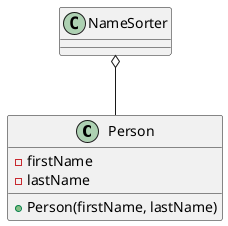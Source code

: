 @startuml

class Person {
    -firstName
    -lastName

    +Person(firstName, lastName)
}

class NameSorter {
}

NameSorter o-- Person
@enduml